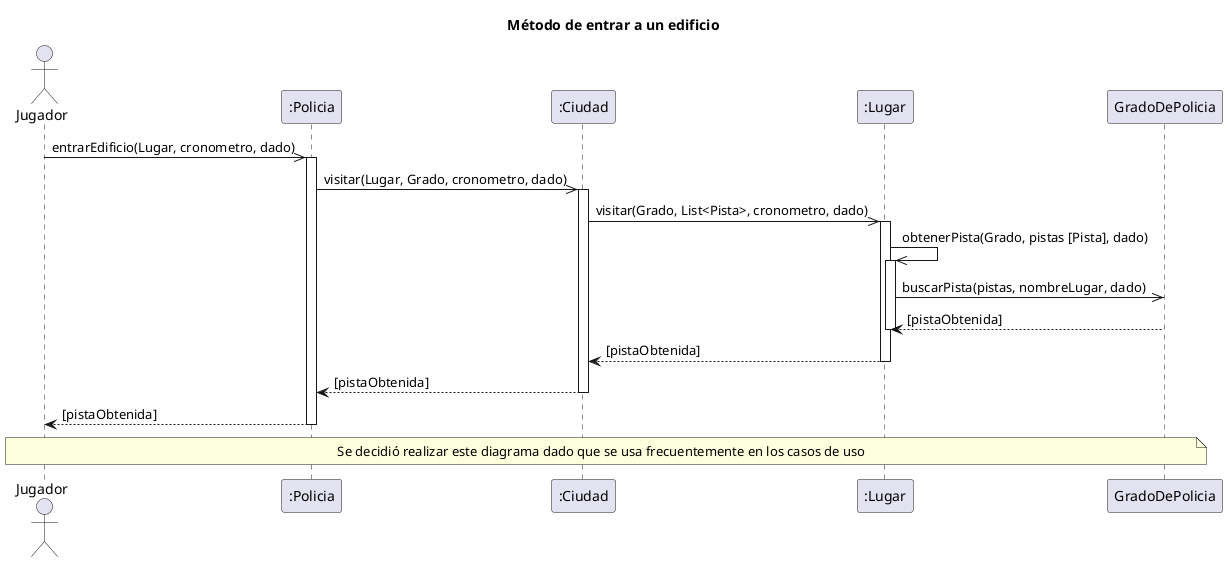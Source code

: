 @startuml
title Método de entrar a un edificio
actor "Jugador" as AlgoThief
participant ":Policia" as Policia
participant ":Ciudad" as Ciudad
participant ":Lugar" as Lugar
participant "GradoDePolicia" as Grado
AlgoThief ->> Policia : entrarEdificio(Lugar, cronometro, dado)
activate Policia
    Policia ->> Ciudad : visitar(Lugar, Grado, cronometro, dado)
    activate Ciudad
        Ciudad ->> Lugar : visitar(Grado, List<Pista>, cronometro, dado)
        activate Lugar
            Lugar ->> Lugar : obtenerPista(Grado, pistas [Pista], dado)
            activate Lugar
                Lugar ->> Grado : buscarPista(pistas, nombreLugar, dado)
                Grado --> Lugar : [pistaObtenida]
            deactivate Lugar
            Lugar --> Ciudad : [pistaObtenida]
        deactivate Lugar
        Ciudad --> Policia : [pistaObtenida]
    deactivate Ciudad
    Policia --> AlgoThief : [pistaObtenida]
deactivate Policia
note across: Se decidió realizar este diagrama dado que se usa frecuentemente en los casos de uso

@enduml